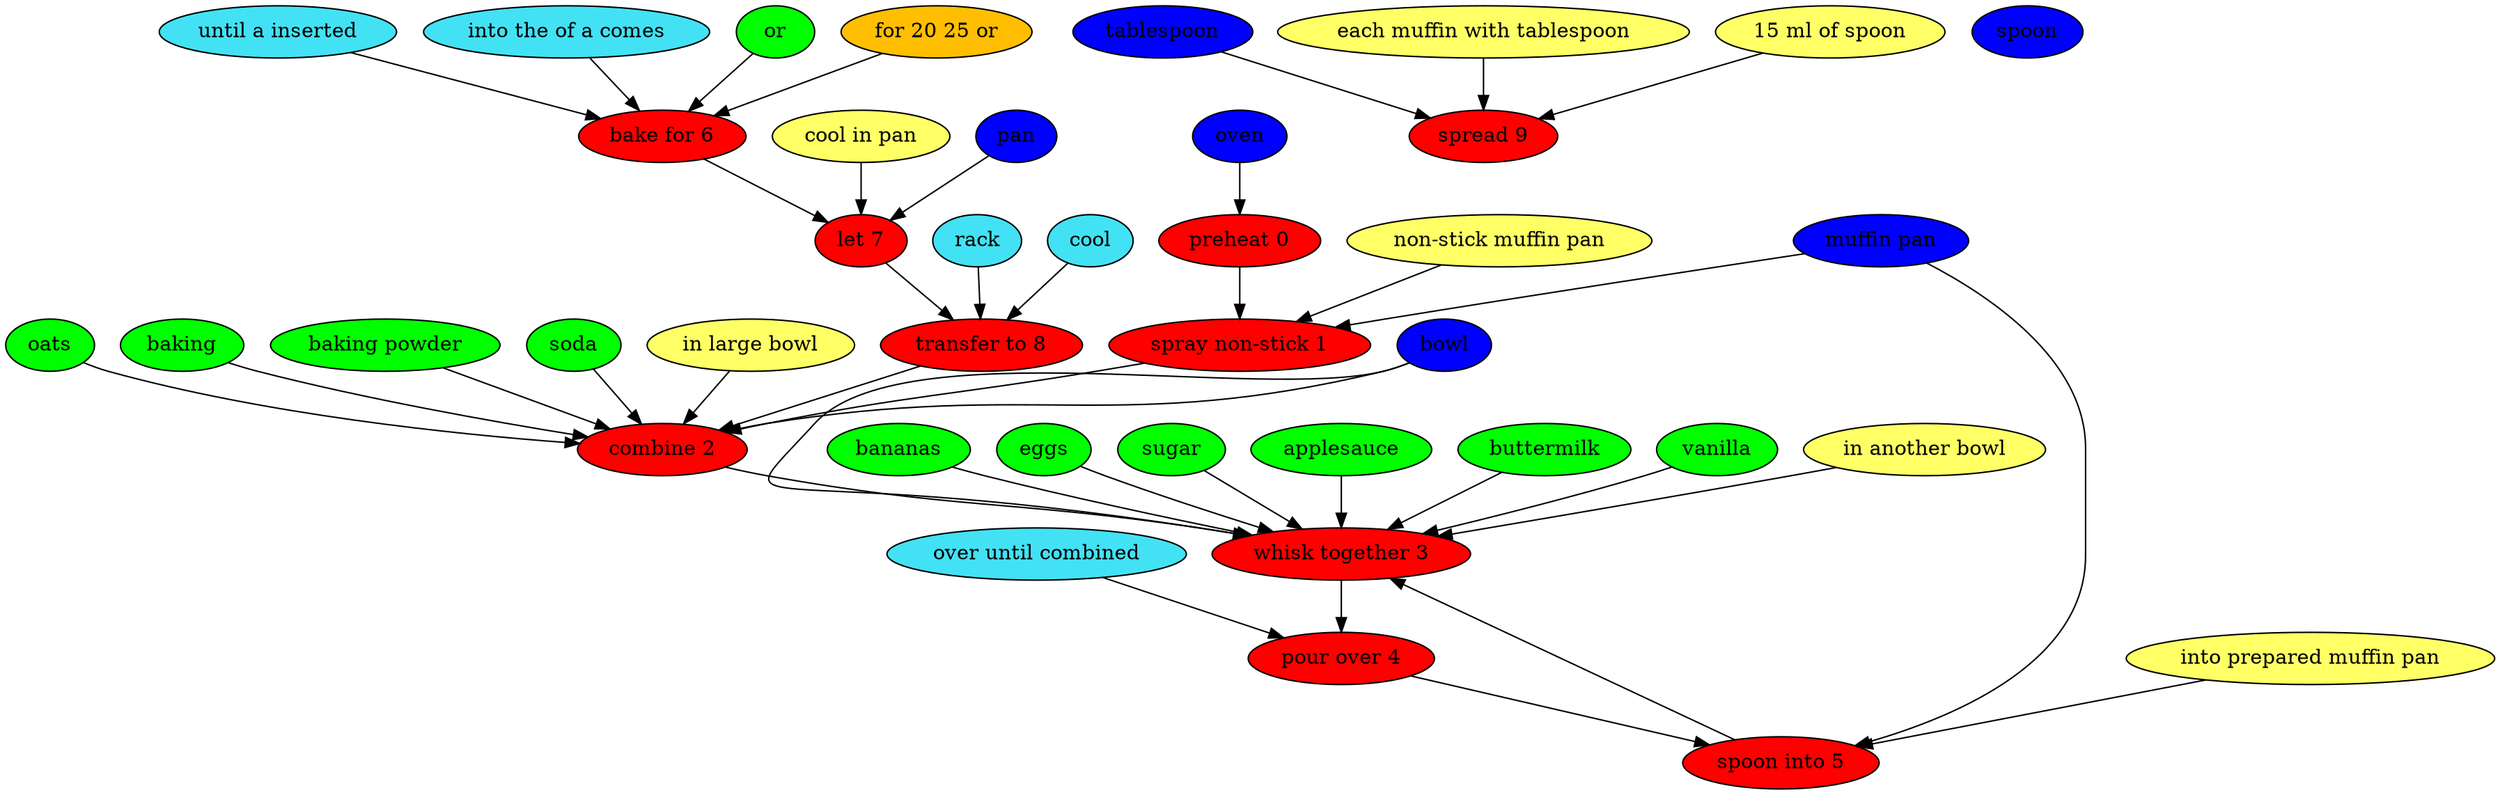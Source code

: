 digraph G {
"preheat 0" [style=filled, fillcolor=red];
oven [style=filled, fillcolor="#0000ff"];
oven -> "preheat 0";
"spray non-stick 1" [style=filled, fillcolor=red];
"muffin pan" [style=filled, fillcolor="#0000ff"];
"muffin pan" -> "spray non-stick 1";
"non-stick muffin pan" [style=filled, fillcolor="#ffff66"];
"non-stick muffin pan" -> "spray non-stick 1";
pan [style=filled, fillcolor="#0000ff"];
"combine 2" [style=filled, fillcolor=red];
oats [style=filled, fillcolor=green];
oats -> "combine 2";
baking [style=filled, fillcolor=green];
baking -> "combine 2";
"baking powder" [style=filled, fillcolor=green];
"baking powder" -> "combine 2";
soda [style=filled, fillcolor=green];
soda -> "combine 2";
bowl [style=filled, fillcolor="#0000ff"];
bowl -> "combine 2";
"in large bowl" [style=filled, fillcolor="#ffff66"];
"in large bowl" -> "combine 2";
"whisk together 3" [style=filled, fillcolor=red];
bananas [style=filled, fillcolor=green];
bananas -> "whisk together 3";
eggs [style=filled, fillcolor=green];
eggs -> "whisk together 3";
sugar [style=filled, fillcolor=green];
sugar -> "whisk together 3";
applesauce [style=filled, fillcolor=green];
applesauce -> "whisk together 3";
buttermilk [style=filled, fillcolor=green];
buttermilk -> "whisk together 3";
vanilla [style=filled, fillcolor=green];
vanilla -> "whisk together 3";
bowl [style=filled, fillcolor="#0000ff"];
bowl -> "whisk together 3";
"in another bowl" [style=filled, fillcolor="#ffff66"];
"in another bowl" -> "whisk together 3";
"pour over 4" [style=filled, fillcolor=red];
"over until combined" [style=filled, fillcolor="#42e2f4"];
"over until combined" -> "pour over 4";
"spoon into 5" [style=filled, fillcolor=red];
"muffin pan" [style=filled, fillcolor="#0000ff"];
"muffin pan" -> "spoon into 5";
"into prepared muffin pan" [style=filled, fillcolor="#ffff66"];
"into prepared muffin pan" -> "spoon into 5";
pan [style=filled, fillcolor="#0000ff"];
"bake for 6" [style=filled, fillcolor=red];
"until a inserted" [style=filled, fillcolor="#42e2f4"];
"until a inserted" -> "bake for 6";
"into the of a comes" [style=filled, fillcolor="#42e2f4"];
"into the of a comes" -> "bake for 6";
or [style=filled, fillcolor=green];
or -> "bake for 6";
"for 20 25 or" [style=filled, fillcolor="#01DFA5"];
"for 20 25 or" -> "bake for 6";
"for 20 25 or" [style=filled, fillcolor="#FFBF00"];
"let 7" [style=filled, fillcolor=red];
pan [style=filled, fillcolor="#0000ff"];
pan -> "let 7";
"cool in pan" [style=filled, fillcolor="#ffff66"];
"cool in pan" -> "let 7";
"transfer to 8" [style=filled, fillcolor=red];
rack [style=filled, fillcolor="#42e2f4"];
rack -> "transfer to 8";
cool [style=filled, fillcolor="#42e2f4"];
cool -> "transfer to 8";
"spread 9" [style=filled, fillcolor=red];
tablespoon [style=filled, fillcolor="#0000ff"];
tablespoon -> "spread 9";
"each muffin with tablespoon" [style=filled, fillcolor="#ffff66"];
"each muffin with tablespoon" -> "spread 9";
spoon [style=filled, fillcolor="#0000ff"];
"15 ml of spoon" [style=filled, fillcolor="#ffff66"];
"15 ml of spoon" -> "spread 9";
"preheat 0" -> "spray non-stick 1";
"spray non-stick 1" -> "combine 2";
"combine 2" -> "whisk together 3";
"whisk together 3" -> "pour over 4";
"pour over 4" -> "spoon into 5";
"spoon into 5" -> "whisk together 3";
"bake for 6" -> "let 7";
"let 7" -> "transfer to 8";
"transfer to 8" -> "combine 2";
}
